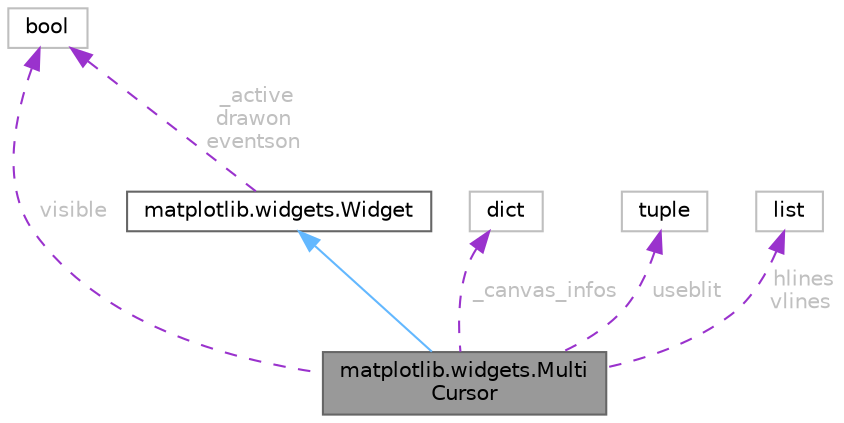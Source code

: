 digraph "matplotlib.widgets.MultiCursor"
{
 // LATEX_PDF_SIZE
  bgcolor="transparent";
  edge [fontname=Helvetica,fontsize=10,labelfontname=Helvetica,labelfontsize=10];
  node [fontname=Helvetica,fontsize=10,shape=box,height=0.2,width=0.4];
  Node1 [id="Node000001",label="matplotlib.widgets.Multi\lCursor",height=0.2,width=0.4,color="gray40", fillcolor="grey60", style="filled", fontcolor="black",tooltip=" "];
  Node2 -> Node1 [id="edge1_Node000001_Node000002",dir="back",color="steelblue1",style="solid",tooltip=" "];
  Node2 [id="Node000002",label="matplotlib.widgets.Widget",height=0.2,width=0.4,color="gray40", fillcolor="white", style="filled",URL="$dc/d59/classmatplotlib_1_1widgets_1_1Widget.html",tooltip=" "];
  Node3 -> Node2 [id="edge2_Node000002_Node000003",dir="back",color="darkorchid3",style="dashed",tooltip=" ",label=" _active\ndrawon\neventson",fontcolor="grey" ];
  Node3 [id="Node000003",label="bool",height=0.2,width=0.4,color="grey75", fillcolor="white", style="filled",tooltip=" "];
  Node4 -> Node1 [id="edge3_Node000001_Node000004",dir="back",color="darkorchid3",style="dashed",tooltip=" ",label=" _canvas_infos",fontcolor="grey" ];
  Node4 [id="Node000004",label="dict",height=0.2,width=0.4,color="grey75", fillcolor="white", style="filled",tooltip=" "];
  Node3 -> Node1 [id="edge4_Node000001_Node000003",dir="back",color="darkorchid3",style="dashed",tooltip=" ",label=" visible",fontcolor="grey" ];
  Node5 -> Node1 [id="edge5_Node000001_Node000005",dir="back",color="darkorchid3",style="dashed",tooltip=" ",label=" useblit",fontcolor="grey" ];
  Node5 [id="Node000005",label="tuple",height=0.2,width=0.4,color="grey75", fillcolor="white", style="filled",tooltip=" "];
  Node6 -> Node1 [id="edge6_Node000001_Node000006",dir="back",color="darkorchid3",style="dashed",tooltip=" ",label=" hlines\nvlines",fontcolor="grey" ];
  Node6 [id="Node000006",label="list",height=0.2,width=0.4,color="grey75", fillcolor="white", style="filled",tooltip=" "];
}
